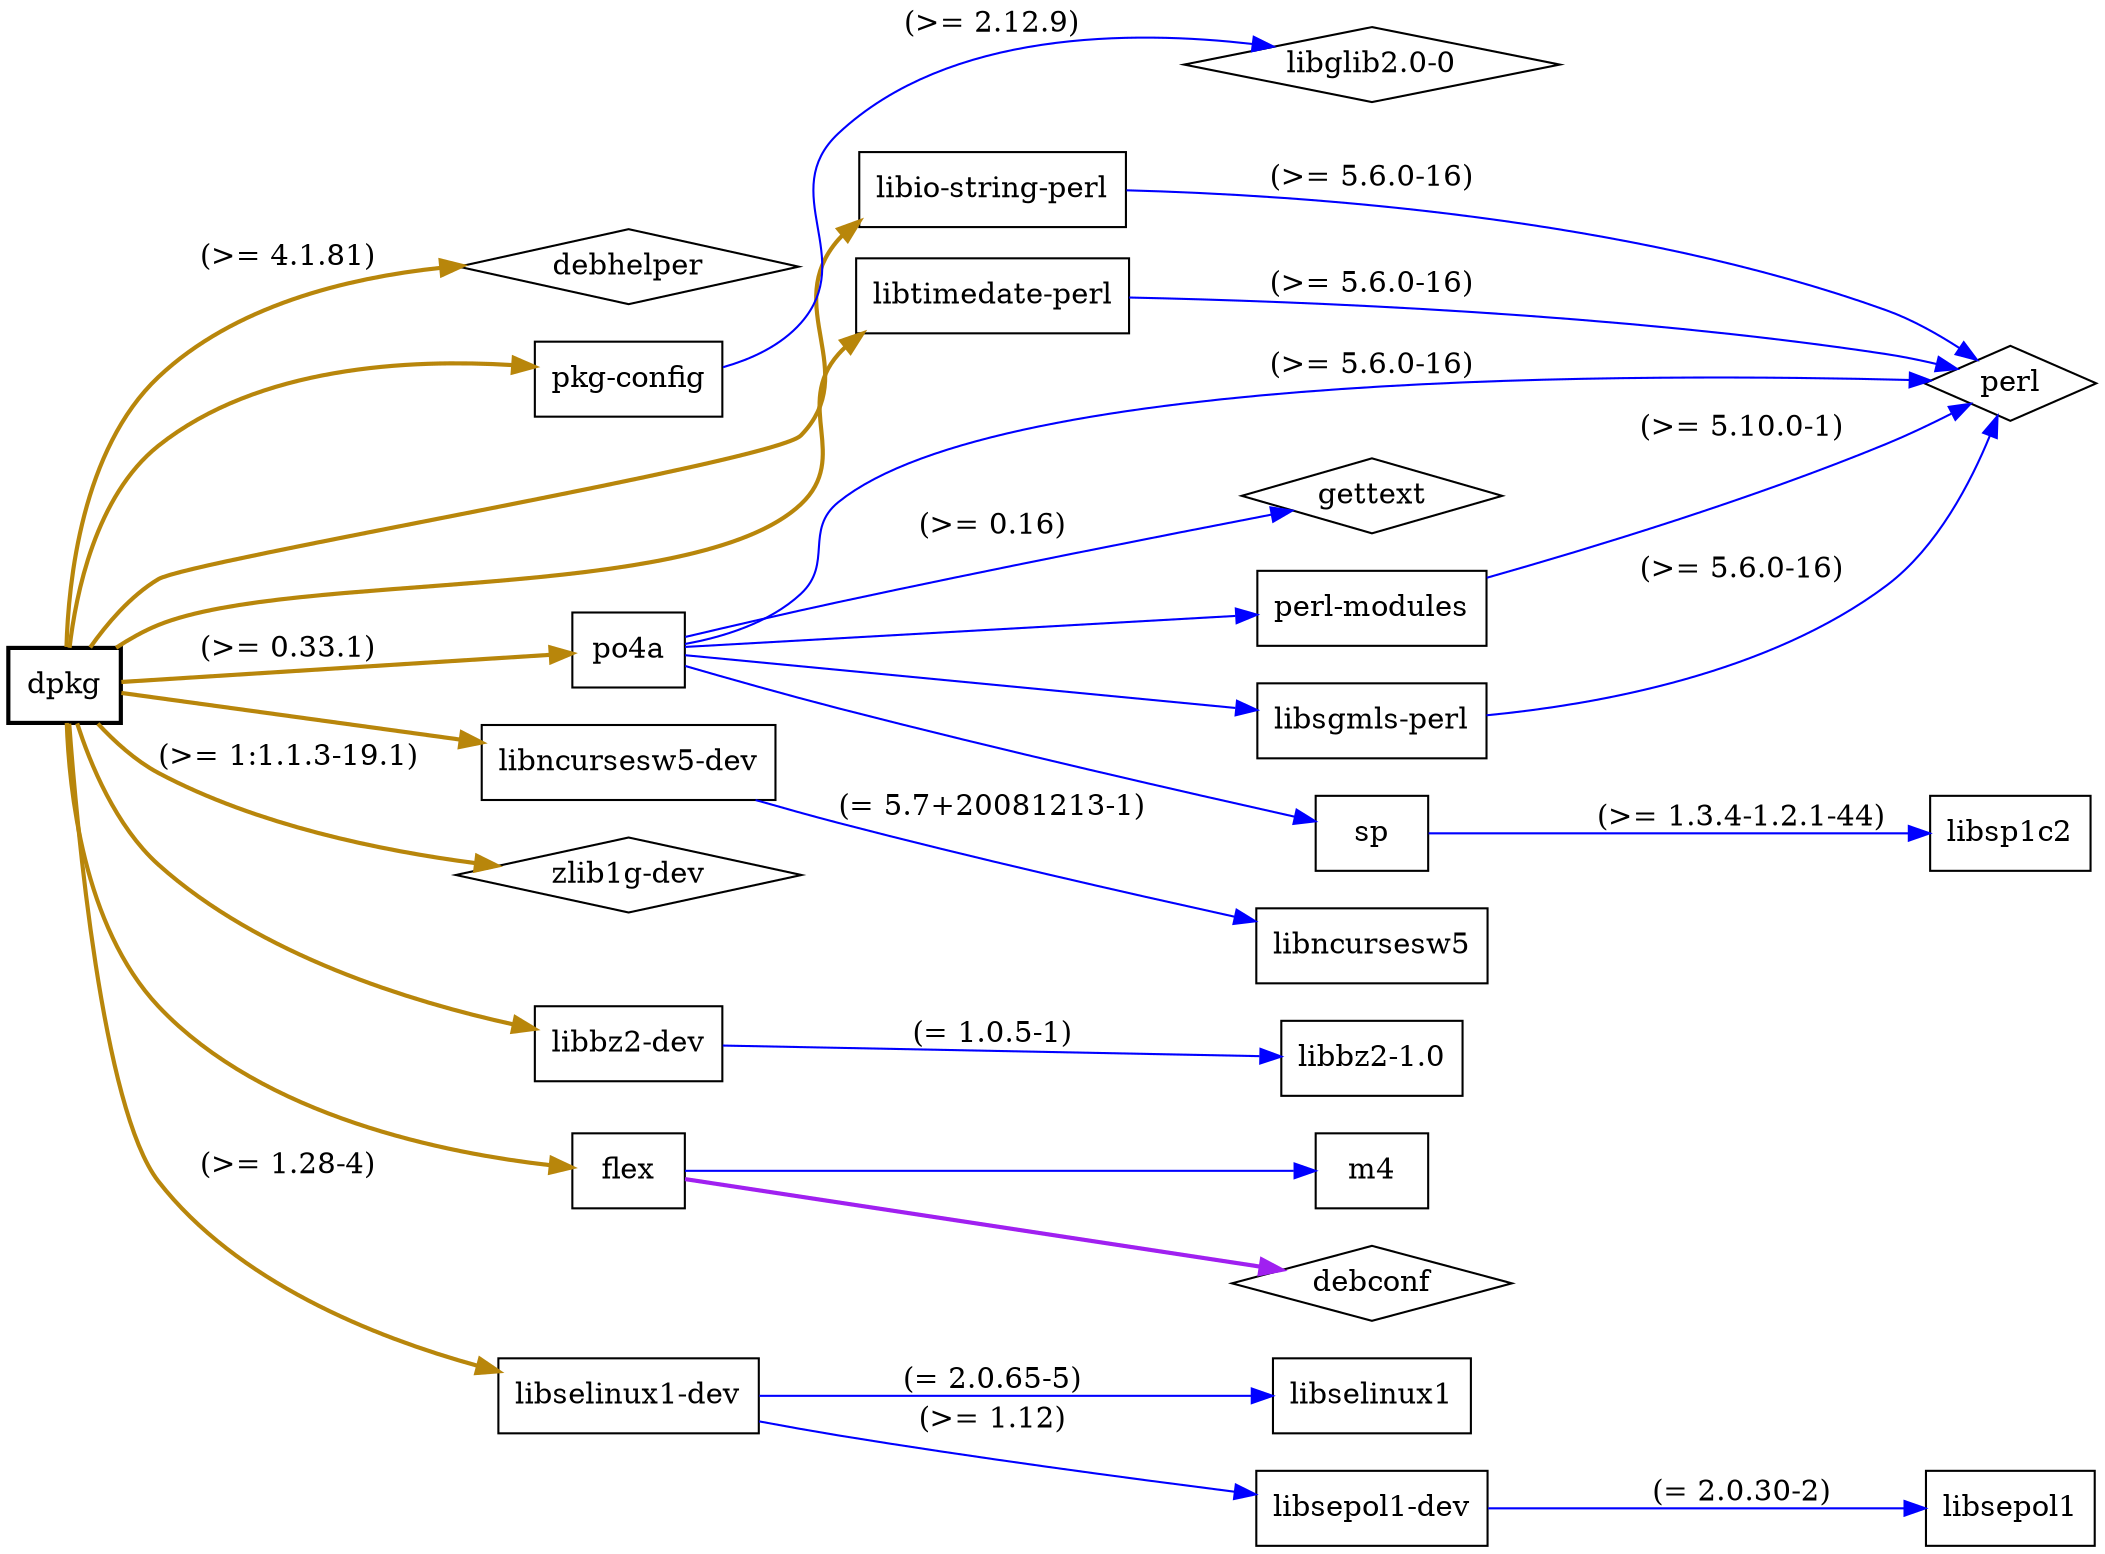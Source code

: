 digraph "dpkg" {
	rankdir=LR;
	node [shape=box];
	"dpkg" -> "debhelper" [color=darkgoldenrod,style=bold,label="(>= 4.1.81)"];
	"dpkg" -> "pkg-config" [color=darkgoldenrod,style=bold];
	"pkg-config" -> "libglib2.0-0" [color=blue,label="(>= 2.12.9)"];
	"dpkg" -> "po4a" [color=darkgoldenrod,style=bold,label="(>= 0.33.1)"];
	"po4a" -> "perl" [color=blue,label="(>= 5.6.0-16)"];
	"po4a" -> "gettext" [color=blue,label="(>= 0.16)"];
	"po4a" -> "perl-modules" [color=blue];
	"perl-modules" -> "perl" [color=blue,label="(>= 5.10.0-1)"];
	"po4a" -> "libsgmls-perl" [color=blue];
	"libsgmls-perl" -> "perl" [color=blue,label="(>= 5.6.0-16)"];
	"po4a" -> "sp" [color=blue];
	"sp" -> "libsp1c2" [color=blue,label="(>= 1.3.4-1.2.1-44)"];
	"dpkg" -> "libncursesw5-dev" [color=darkgoldenrod,style=bold];
	"libncursesw5-dev" -> "libncursesw5" [color=blue,label="(= 5.7+20081213-1)"];
	"dpkg" -> "zlib1g-dev" [color=darkgoldenrod,style=bold,label="(>= 1:1.1.3-19.1)"];
	"dpkg" -> "libbz2-dev" [color=darkgoldenrod,style=bold];
	"libbz2-dev" -> "libbz2-1.0" [color=blue,label="(= 1.0.5-1)"];
	"dpkg" -> "flex" [color=darkgoldenrod,style=bold];
	"flex" -> "m4" [color=blue];
	"flex" -> "debconf" [color=purple,style=bold];
	"dpkg" -> "libselinux1-dev" [color=darkgoldenrod,style=bold,label="(>= 1.28-4)"];
	"libselinux1-dev" -> "libselinux1" [color=blue,label="(= 2.0.65-5)"];
	"libselinux1-dev" -> "libsepol1-dev" [color=blue,label="(>= 1.12)"];
	"libsepol1-dev" -> "libsepol1" [color=blue,label="(= 2.0.30-2)"];
	"dpkg" -> "libtimedate-perl" [color=darkgoldenrod,style=bold];
	"libtimedate-perl" -> "perl" [color=blue,label="(>= 5.6.0-16)"];
	"dpkg" -> "libio-string-perl" [color=darkgoldenrod,style=bold];
	"libio-string-perl" -> "perl" [color=blue,label="(>= 5.6.0-16)"];
	"dpkg" [style="setlinewidth(2)"]
	"debconf" [shape=diamond];
	"debhelper" [shape=diamond];
	"gettext" [shape=diamond];
	"libglib2.0-0" [shape=diamond];
	"perl" [shape=diamond];
	"zlib1g-dev" [shape=diamond];
}
// Excluded dependencies:
// libc-dev libc6 libc6-dev libgcc1 libstdc++6
